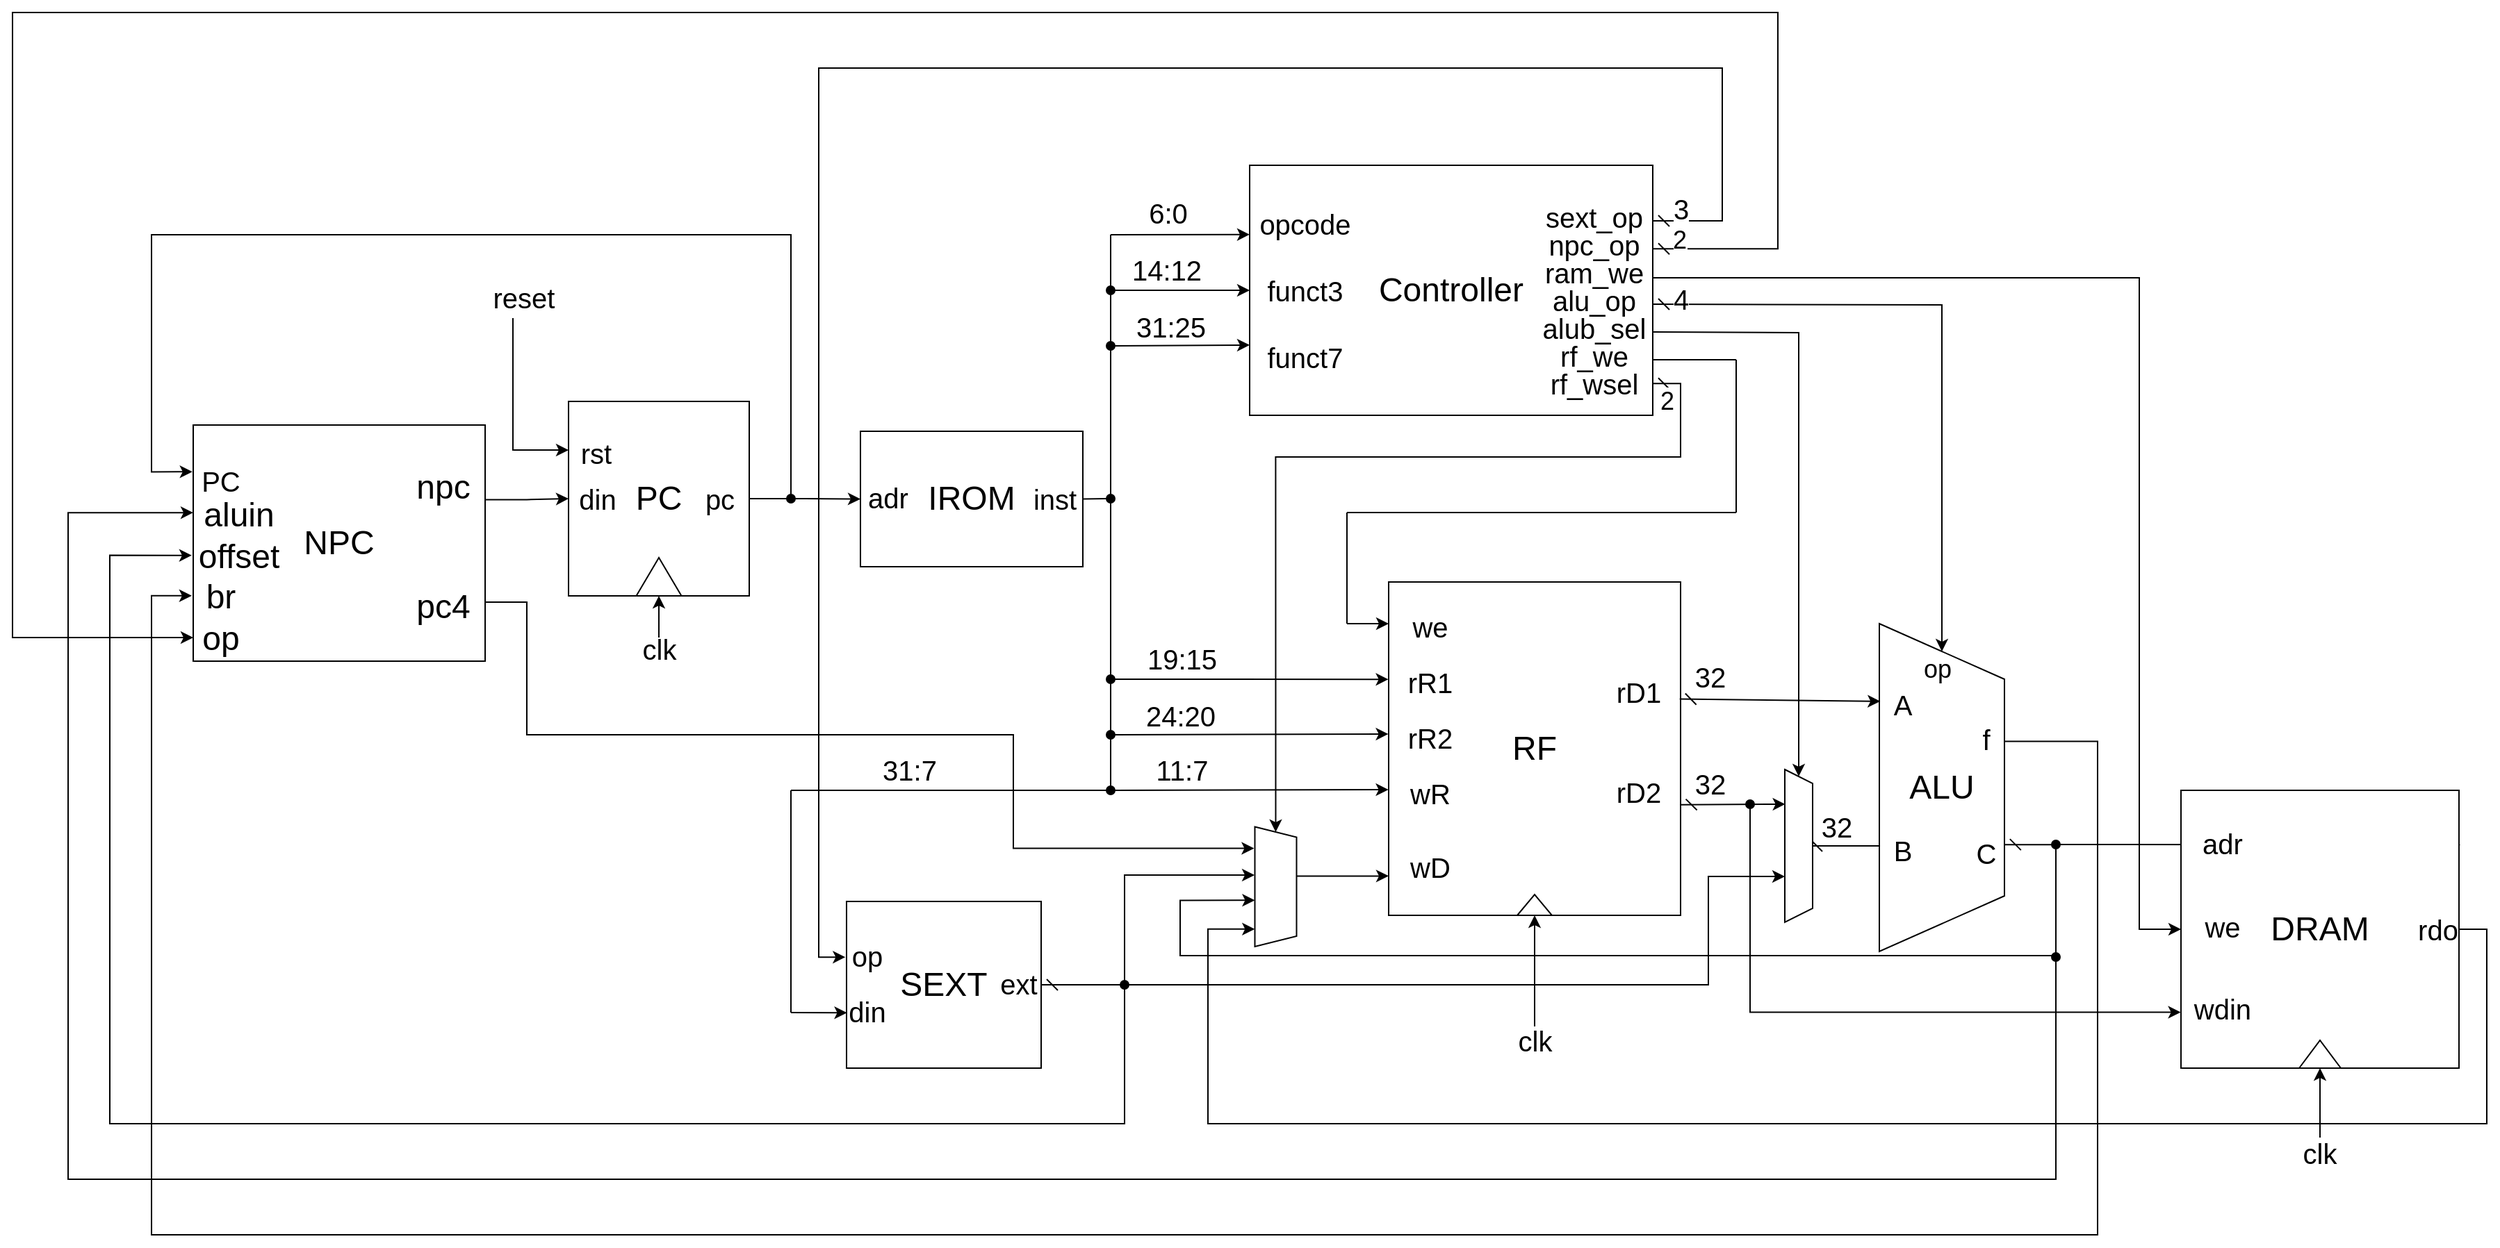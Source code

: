 <mxfile version="21.6.2" type="device">
  <diagram name="第 1 页" id="z_PtKLMlxQIDmonjEBnW">
    <mxGraphModel dx="2298" dy="1337" grid="1" gridSize="10" guides="1" tooltips="1" connect="1" arrows="1" fold="1" page="1" pageScale="1" pageWidth="2336" pageHeight="1654" math="0" shadow="0">
      <root>
        <mxCell id="0" />
        <mxCell id="1" parent="0" />
        <mxCell id="6GQvzPRbgIQKS9411y36-8" style="edgeStyle=orthogonalEdgeStyle;rounded=0;orthogonalLoop=1;jettySize=auto;html=1;entryX=0;entryY=0.5;entryDx=0;entryDy=0;exitX=0.997;exitY=0.316;exitDx=0;exitDy=0;exitPerimeter=0;" parent="1" source="6GQvzPRbgIQKS9411y36-2" target="6GQvzPRbgIQKS9411y36-5" edge="1">
          <mxGeometry relative="1" as="geometry">
            <mxPoint x="390" y="370" as="sourcePoint" />
          </mxGeometry>
        </mxCell>
        <mxCell id="6GQvzPRbgIQKS9411y36-7" value="" style="group" parent="1" vertex="1" connectable="0">
          <mxGeometry x="560" y="320" width="139" height="140" as="geometry" />
        </mxCell>
        <mxCell id="6GQvzPRbgIQKS9411y36-10" style="edgeStyle=orthogonalEdgeStyle;rounded=0;orthogonalLoop=1;jettySize=auto;html=1;exitX=1;exitY=0.5;exitDx=0;exitDy=0;" parent="6GQvzPRbgIQKS9411y36-7" source="6GQvzPRbgIQKS9411y36-5" edge="1">
          <mxGeometry relative="1" as="geometry">
            <mxPoint x="130.176" y="70.118" as="targetPoint" />
          </mxGeometry>
        </mxCell>
        <mxCell id="6GQvzPRbgIQKS9411y36-5" value="&lt;font style=&quot;font-size: 24px;&quot;&gt;PC&lt;/font&gt;" style="rounded=0;whiteSpace=wrap;html=1;" parent="6GQvzPRbgIQKS9411y36-7" vertex="1">
          <mxGeometry width="130" height="140" as="geometry" />
        </mxCell>
        <mxCell id="6GQvzPRbgIQKS9411y36-6" value="" style="triangle;whiteSpace=wrap;html=1;rotation=-90;" parent="6GQvzPRbgIQKS9411y36-7" vertex="1">
          <mxGeometry x="51.25" y="110" width="27.5" height="32.5" as="geometry" />
        </mxCell>
        <mxCell id="6GQvzPRbgIQKS9411y36-34" value="&lt;font style=&quot;font-size: 20px;&quot;&gt;din&lt;/font&gt;" style="text;html=1;strokeColor=none;fillColor=none;align=center;verticalAlign=middle;whiteSpace=wrap;rounded=0;" parent="6GQvzPRbgIQKS9411y36-7" vertex="1">
          <mxGeometry x="-8.75" y="55" width="60" height="30" as="geometry" />
        </mxCell>
        <mxCell id="6GQvzPRbgIQKS9411y36-35" value="&lt;font style=&quot;font-size: 20px;&quot;&gt;pc&lt;/font&gt;" style="text;html=1;strokeColor=none;fillColor=none;align=center;verticalAlign=middle;whiteSpace=wrap;rounded=0;" parent="6GQvzPRbgIQKS9411y36-7" vertex="1">
          <mxGeometry x="79" y="55" width="60" height="30" as="geometry" />
        </mxCell>
        <mxCell id="6GQvzPRbgIQKS9411y36-9" value="&lt;font style=&quot;font-size: 24px;&quot;&gt;IROM&lt;/font&gt;" style="rounded=0;whiteSpace=wrap;html=1;" parent="1" vertex="1">
          <mxGeometry x="770" y="341.5" width="160" height="97.5" as="geometry" />
        </mxCell>
        <mxCell id="6GQvzPRbgIQKS9411y36-11" value="" style="edgeStyle=orthogonalEdgeStyle;rounded=0;orthogonalLoop=1;jettySize=auto;html=1;" parent="1" source="6GQvzPRbgIQKS9411y36-5" target="6GQvzPRbgIQKS9411y36-9" edge="1">
          <mxGeometry relative="1" as="geometry" />
        </mxCell>
        <mxCell id="6GQvzPRbgIQKS9411y36-13" value="" style="endArrow=classic;html=1;rounded=0;edgeStyle=orthogonalEdgeStyle;entryX=-0.003;entryY=0.198;entryDx=0;entryDy=0;entryPerimeter=0;startArrow=oval;startFill=1;" parent="1" target="6GQvzPRbgIQKS9411y36-2" edge="1">
          <mxGeometry width="50" height="50" relative="1" as="geometry">
            <mxPoint x="720" y="390" as="sourcePoint" />
            <mxPoint x="230" y="270" as="targetPoint" />
            <Array as="points">
              <mxPoint x="720" y="200" />
              <mxPoint x="260" y="200" />
              <mxPoint x="260" y="371" />
            </Array>
          </mxGeometry>
        </mxCell>
        <mxCell id="6GQvzPRbgIQKS9411y36-14" value="" style="endArrow=classic;html=1;rounded=0;entryX=-0.005;entryY=0.552;entryDx=0;entryDy=0;entryPerimeter=0;edgeStyle=orthogonalEdgeStyle;" parent="1" target="6GQvzPRbgIQKS9411y36-2" edge="1">
          <mxGeometry width="50" height="50" relative="1" as="geometry">
            <mxPoint x="960" y="740" as="sourcePoint" />
            <mxPoint x="220" y="360" as="targetPoint" />
            <Array as="points">
              <mxPoint x="960" y="840" />
              <mxPoint x="230" y="840" />
              <mxPoint x="230" y="431" />
            </Array>
          </mxGeometry>
        </mxCell>
        <mxCell id="6GQvzPRbgIQKS9411y36-15" value="" style="endArrow=classic;html=1;rounded=0;edgeStyle=orthogonalEdgeStyle;exitX=1;exitY=0.334;exitDx=0;exitDy=0;exitPerimeter=0;startArrow=dash;startFill=0;" parent="1" source="kU-_FVk9JHTEXMWnnN7E-1" edge="1">
          <mxGeometry width="50" height="50" relative="1" as="geometry">
            <mxPoint x="1480" y="210" as="sourcePoint" />
            <mxPoint x="290" y="490" as="targetPoint" />
            <Array as="points">
              <mxPoint x="1430" y="210" />
              <mxPoint x="1430" y="40" />
              <mxPoint x="160" y="40" />
              <mxPoint x="160" y="490" />
            </Array>
          </mxGeometry>
        </mxCell>
        <mxCell id="zNF0i5-EFTVFY3dPYjrF-10" value="2" style="edgeLabel;html=1;align=center;verticalAlign=middle;resizable=0;points=[];fontSize=18;" parent="6GQvzPRbgIQKS9411y36-15" vertex="1" connectable="0">
          <mxGeometry x="-0.979" relative="1" as="geometry">
            <mxPoint x="-3" y="-6" as="offset" />
          </mxGeometry>
        </mxCell>
        <mxCell id="6GQvzPRbgIQKS9411y36-16" value="" style="endArrow=classic;html=1;rounded=0;entryX=-0.005;entryY=0.723;entryDx=0;entryDy=0;entryPerimeter=0;edgeStyle=orthogonalEdgeStyle;exitX=0.359;exitY=0.001;exitDx=0;exitDy=0;exitPerimeter=0;" parent="1" source="rz7ka_7LxreLIK_kCy7e-50" target="6GQvzPRbgIQKS9411y36-2" edge="1">
          <mxGeometry width="50" height="50" relative="1" as="geometry">
            <mxPoint x="1730" y="560" as="sourcePoint" />
            <mxPoint x="220" y="390" as="targetPoint" />
            <Array as="points">
              <mxPoint x="1660" y="565" />
              <mxPoint x="1660" y="920" />
              <mxPoint x="260" y="920" />
              <mxPoint x="260" y="460" />
            </Array>
          </mxGeometry>
        </mxCell>
        <mxCell id="6GQvzPRbgIQKS9411y36-21" value="" style="endArrow=classic;html=1;rounded=0;edgeStyle=orthogonalEdgeStyle;startArrow=oval;startFill=1;entryX=0;entryY=0.371;entryDx=0;entryDy=0;entryPerimeter=0;" parent="1" target="6GQvzPRbgIQKS9411y36-2" edge="1">
          <mxGeometry width="50" height="50" relative="1" as="geometry">
            <mxPoint x="1630" y="720" as="sourcePoint" />
            <mxPoint x="180" y="380" as="targetPoint" />
            <Array as="points">
              <mxPoint x="1630" y="880" />
              <mxPoint x="200" y="880" />
              <mxPoint x="200" y="400" />
            </Array>
          </mxGeometry>
        </mxCell>
        <mxCell id="6GQvzPRbgIQKS9411y36-27" value="" style="endArrow=classic;html=1;rounded=0;edgeStyle=orthogonalEdgeStyle;exitX=1;exitY=0.75;exitDx=0;exitDy=0;entryX=0.18;entryY=1.018;entryDx=0;entryDy=0;entryPerimeter=0;" parent="1" source="6GQvzPRbgIQKS9411y36-2" target="kU-_FVk9JHTEXMWnnN7E-41" edge="1">
          <mxGeometry width="50" height="50" relative="1" as="geometry">
            <mxPoint x="300" y="640" as="sourcePoint" />
            <mxPoint x="1040" y="640" as="targetPoint" />
            <Array as="points">
              <mxPoint x="530" y="465" />
              <mxPoint x="530" y="560" />
              <mxPoint x="880" y="560" />
              <mxPoint x="880" y="642" />
            </Array>
          </mxGeometry>
        </mxCell>
        <mxCell id="6GQvzPRbgIQKS9411y36-31" value="" style="endArrow=classic;html=1;rounded=0;edgeStyle=orthogonalEdgeStyle;entryX=0;entryY=0.25;entryDx=0;entryDy=0;" parent="1" target="6GQvzPRbgIQKS9411y36-5" edge="1">
          <mxGeometry width="50" height="50" relative="1" as="geometry">
            <mxPoint x="520" y="260" as="sourcePoint" />
            <mxPoint x="570" y="210" as="targetPoint" />
            <Array as="points">
              <mxPoint x="520" y="355" />
            </Array>
          </mxGeometry>
        </mxCell>
        <mxCell id="6GQvzPRbgIQKS9411y36-32" value="&lt;font style=&quot;font-size: 20px;&quot;&gt;reset&lt;/font&gt;" style="text;html=1;strokeColor=none;fillColor=none;align=center;verticalAlign=middle;whiteSpace=wrap;rounded=0;" parent="1" vertex="1">
          <mxGeometry x="498" y="230" width="60" height="30" as="geometry" />
        </mxCell>
        <mxCell id="6GQvzPRbgIQKS9411y36-33" value="&lt;font style=&quot;font-size: 20px;&quot;&gt;rst&lt;/font&gt;" style="text;html=1;strokeColor=none;fillColor=none;align=center;verticalAlign=middle;whiteSpace=wrap;rounded=0;" parent="1" vertex="1">
          <mxGeometry x="550" y="342" width="60" height="30" as="geometry" />
        </mxCell>
        <mxCell id="6GQvzPRbgIQKS9411y36-36" value="&lt;font style=&quot;font-size: 20px;&quot;&gt;adr&lt;/font&gt;" style="text;html=1;strokeColor=none;fillColor=none;align=center;verticalAlign=middle;whiteSpace=wrap;rounded=0;" parent="1" vertex="1">
          <mxGeometry x="760" y="374" width="60" height="30" as="geometry" />
        </mxCell>
        <mxCell id="6GQvzPRbgIQKS9411y36-37" value="&lt;font style=&quot;font-size: 20px;&quot;&gt;inst&lt;/font&gt;" style="text;html=1;strokeColor=none;fillColor=none;align=center;verticalAlign=middle;whiteSpace=wrap;rounded=0;" parent="1" vertex="1">
          <mxGeometry x="880" y="375" width="60" height="30" as="geometry" />
        </mxCell>
        <mxCell id="6GQvzPRbgIQKS9411y36-40" value="" style="endArrow=classic;html=1;rounded=0;entryX=0;entryY=0.5;entryDx=0;entryDy=0;exitX=0.5;exitY=0;exitDx=0;exitDy=0;" parent="1" source="6GQvzPRbgIQKS9411y36-41" target="6GQvzPRbgIQKS9411y36-6" edge="1">
          <mxGeometry width="50" height="50" relative="1" as="geometry">
            <mxPoint x="625" y="500" as="sourcePoint" />
            <mxPoint x="660" y="530" as="targetPoint" />
          </mxGeometry>
        </mxCell>
        <mxCell id="6GQvzPRbgIQKS9411y36-41" value="&lt;font style=&quot;font-size: 20px;&quot;&gt;clk&lt;/font&gt;" style="text;html=1;strokeColor=none;fillColor=none;align=center;verticalAlign=middle;whiteSpace=wrap;rounded=0;" parent="1" vertex="1">
          <mxGeometry x="612.5" y="490" width="25" height="15" as="geometry" />
        </mxCell>
        <mxCell id="kU-_FVk9JHTEXMWnnN7E-1" value="&lt;font style=&quot;font-size: 24px;&quot;&gt;Controller&lt;/font&gt;" style="rounded=0;whiteSpace=wrap;html=1;" parent="1" vertex="1">
          <mxGeometry x="1050" y="150" width="290" height="180" as="geometry" />
        </mxCell>
        <mxCell id="kU-_FVk9JHTEXMWnnN7E-2" value="&lt;font style=&quot;font-size: 24px;&quot;&gt;RF&lt;/font&gt;" style="rounded=0;whiteSpace=wrap;html=1;" parent="1" vertex="1">
          <mxGeometry x="1150" y="450" width="210" height="240" as="geometry" />
        </mxCell>
        <mxCell id="kU-_FVk9JHTEXMWnnN7E-3" value="" style="endArrow=oval;html=1;rounded=0;endFill=1;exitX=1;exitY=0.5;exitDx=0;exitDy=0;" parent="1" source="6GQvzPRbgIQKS9411y36-9" edge="1">
          <mxGeometry width="50" height="50" relative="1" as="geometry">
            <mxPoint x="930" y="390.77" as="sourcePoint" />
            <mxPoint x="950" y="390" as="targetPoint" />
          </mxGeometry>
        </mxCell>
        <mxCell id="kU-_FVk9JHTEXMWnnN7E-4" value="" style="endArrow=none;html=1;rounded=0;" parent="1" edge="1">
          <mxGeometry width="50" height="50" relative="1" as="geometry">
            <mxPoint x="950" y="600" as="sourcePoint" />
            <mxPoint x="950" y="200" as="targetPoint" />
          </mxGeometry>
        </mxCell>
        <mxCell id="kU-_FVk9JHTEXMWnnN7E-5" value="" style="endArrow=classic;html=1;rounded=0;entryX=0;entryY=0.277;entryDx=0;entryDy=0;entryPerimeter=0;" parent="1" target="kU-_FVk9JHTEXMWnnN7E-1" edge="1">
          <mxGeometry width="50" height="50" relative="1" as="geometry">
            <mxPoint x="950" y="200" as="sourcePoint" />
            <mxPoint x="1000" y="150" as="targetPoint" />
          </mxGeometry>
        </mxCell>
        <mxCell id="kU-_FVk9JHTEXMWnnN7E-8" value="6:0" style="edgeLabel;html=1;align=center;verticalAlign=middle;resizable=0;points=[];fontSize=20;" parent="kU-_FVk9JHTEXMWnnN7E-5" vertex="1" connectable="0">
          <mxGeometry x="-0.229" relative="1" as="geometry">
            <mxPoint x="2" y="-16" as="offset" />
          </mxGeometry>
        </mxCell>
        <mxCell id="kU-_FVk9JHTEXMWnnN7E-6" value="" style="endArrow=classic;html=1;rounded=0;entryX=0;entryY=0.5;entryDx=0;entryDy=0;startArrow=oval;startFill=1;" parent="1" target="kU-_FVk9JHTEXMWnnN7E-1" edge="1">
          <mxGeometry width="50" height="50" relative="1" as="geometry">
            <mxPoint x="950" y="240" as="sourcePoint" />
            <mxPoint x="1030" y="240" as="targetPoint" />
          </mxGeometry>
        </mxCell>
        <mxCell id="kU-_FVk9JHTEXMWnnN7E-10" value="14:12" style="edgeLabel;html=1;align=center;verticalAlign=middle;resizable=0;points=[];fontSize=20;" parent="kU-_FVk9JHTEXMWnnN7E-6" vertex="1" connectable="0">
          <mxGeometry x="-0.206" y="-1" relative="1" as="geometry">
            <mxPoint y="-16" as="offset" />
          </mxGeometry>
        </mxCell>
        <mxCell id="kU-_FVk9JHTEXMWnnN7E-7" value="" style="endArrow=classic;html=1;rounded=0;entryX=0;entryY=0.719;entryDx=0;entryDy=0;entryPerimeter=0;startArrow=oval;startFill=1;" parent="1" target="kU-_FVk9JHTEXMWnnN7E-1" edge="1">
          <mxGeometry width="50" height="50" relative="1" as="geometry">
            <mxPoint x="950" y="280" as="sourcePoint" />
            <mxPoint x="1030" y="250" as="targetPoint" />
          </mxGeometry>
        </mxCell>
        <mxCell id="kU-_FVk9JHTEXMWnnN7E-11" value="31:25" style="edgeLabel;html=1;align=center;verticalAlign=middle;resizable=0;points=[];fontSize=20;" parent="kU-_FVk9JHTEXMWnnN7E-7" vertex="1" connectable="0">
          <mxGeometry x="-0.245" y="1" relative="1" as="geometry">
            <mxPoint x="5" y="-13" as="offset" />
          </mxGeometry>
        </mxCell>
        <mxCell id="kU-_FVk9JHTEXMWnnN7E-12" value="" style="endArrow=classic;html=1;rounded=0;entryX=-0.001;entryY=0.292;entryDx=0;entryDy=0;entryPerimeter=0;startArrow=oval;startFill=1;" parent="1" target="kU-_FVk9JHTEXMWnnN7E-2" edge="1">
          <mxGeometry width="50" height="50" relative="1" as="geometry">
            <mxPoint x="950" y="520" as="sourcePoint" />
            <mxPoint x="1030" y="520" as="targetPoint" />
          </mxGeometry>
        </mxCell>
        <mxCell id="kU-_FVk9JHTEXMWnnN7E-15" value="19:15" style="edgeLabel;html=1;align=center;verticalAlign=middle;resizable=0;points=[];fontSize=20;" parent="kU-_FVk9JHTEXMWnnN7E-12" vertex="1" connectable="0">
          <mxGeometry x="-0.184" y="1" relative="1" as="geometry">
            <mxPoint x="-31" y="-14" as="offset" />
          </mxGeometry>
        </mxCell>
        <mxCell id="kU-_FVk9JHTEXMWnnN7E-13" value="" style="endArrow=classic;html=1;rounded=0;entryX=-0.001;entryY=0.456;entryDx=0;entryDy=0;entryPerimeter=0;startArrow=oval;startFill=1;" parent="1" target="kU-_FVk9JHTEXMWnnN7E-2" edge="1">
          <mxGeometry width="50" height="50" relative="1" as="geometry">
            <mxPoint x="950" y="560" as="sourcePoint" />
            <mxPoint x="1000" y="510" as="targetPoint" />
          </mxGeometry>
        </mxCell>
        <mxCell id="kU-_FVk9JHTEXMWnnN7E-16" value="24:20" style="edgeLabel;html=1;align=center;verticalAlign=middle;resizable=0;points=[];fontSize=20;" parent="kU-_FVk9JHTEXMWnnN7E-13" vertex="1" connectable="0">
          <mxGeometry x="-0.242" relative="1" as="geometry">
            <mxPoint x="-26" y="-14" as="offset" />
          </mxGeometry>
        </mxCell>
        <mxCell id="kU-_FVk9JHTEXMWnnN7E-14" value="" style="endArrow=classic;html=1;rounded=0;entryX=-0.001;entryY=0.623;entryDx=0;entryDy=0;entryPerimeter=0;startArrow=oval;startFill=1;" parent="1" target="kU-_FVk9JHTEXMWnnN7E-2" edge="1">
          <mxGeometry width="50" height="50" relative="1" as="geometry">
            <mxPoint x="950" y="600" as="sourcePoint" />
            <mxPoint x="1000" y="550" as="targetPoint" />
          </mxGeometry>
        </mxCell>
        <mxCell id="kU-_FVk9JHTEXMWnnN7E-17" value="11:7" style="edgeLabel;html=1;align=center;verticalAlign=middle;resizable=0;points=[];fontSize=20;" parent="kU-_FVk9JHTEXMWnnN7E-14" vertex="1" connectable="0">
          <mxGeometry x="-0.216" y="-1" relative="1" as="geometry">
            <mxPoint x="-28" y="-16" as="offset" />
          </mxGeometry>
        </mxCell>
        <mxCell id="kU-_FVk9JHTEXMWnnN7E-18" value="&lt;font style=&quot;font-size: 24px;&quot;&gt;SEXT&lt;/font&gt;" style="rounded=0;whiteSpace=wrap;html=1;" parent="1" vertex="1">
          <mxGeometry x="760" y="680" width="140" height="120" as="geometry" />
        </mxCell>
        <mxCell id="kU-_FVk9JHTEXMWnnN7E-19" value="" style="endArrow=none;html=1;rounded=0;" parent="1" edge="1">
          <mxGeometry width="50" height="50" relative="1" as="geometry">
            <mxPoint x="720" y="600" as="sourcePoint" />
            <mxPoint x="950" y="600" as="targetPoint" />
          </mxGeometry>
        </mxCell>
        <mxCell id="kU-_FVk9JHTEXMWnnN7E-22" value="31:7" style="edgeLabel;html=1;align=center;verticalAlign=middle;resizable=0;points=[];fontSize=20;" parent="kU-_FVk9JHTEXMWnnN7E-19" vertex="1" connectable="0">
          <mxGeometry x="-0.123" y="-1" relative="1" as="geometry">
            <mxPoint x="-16" y="-16" as="offset" />
          </mxGeometry>
        </mxCell>
        <mxCell id="kU-_FVk9JHTEXMWnnN7E-20" value="" style="endArrow=none;html=1;rounded=0;" parent="1" edge="1">
          <mxGeometry width="50" height="50" relative="1" as="geometry">
            <mxPoint x="720" y="760" as="sourcePoint" />
            <mxPoint x="720" y="600" as="targetPoint" />
          </mxGeometry>
        </mxCell>
        <mxCell id="kU-_FVk9JHTEXMWnnN7E-21" value="" style="endArrow=classic;html=1;rounded=0;entryX=0.002;entryY=0.668;entryDx=0;entryDy=0;entryPerimeter=0;" parent="1" target="kU-_FVk9JHTEXMWnnN7E-18" edge="1">
          <mxGeometry width="50" height="50" relative="1" as="geometry">
            <mxPoint x="720" y="760" as="sourcePoint" />
            <mxPoint x="770" y="710" as="targetPoint" />
          </mxGeometry>
        </mxCell>
        <mxCell id="rz7ka_7LxreLIK_kCy7e-60" value="" style="endArrow=classic;html=1;rounded=0;entryX=0.237;entryY=0.993;entryDx=0;entryDy=0;entryPerimeter=0;exitX=0.997;exitY=0.351;exitDx=0;exitDy=0;exitPerimeter=0;startArrow=dash;startFill=0;" parent="1" source="kU-_FVk9JHTEXMWnnN7E-2" target="rz7ka_7LxreLIK_kCy7e-50" edge="1">
          <mxGeometry width="50" height="50" relative="1" as="geometry">
            <mxPoint x="1500" y="532" as="sourcePoint" />
            <mxPoint x="1490" y="480" as="targetPoint" />
          </mxGeometry>
        </mxCell>
        <mxCell id="rz7ka_7LxreLIK_kCy7e-61" value="32" style="edgeLabel;html=1;align=center;verticalAlign=middle;resizable=0;points=[];fontSize=20;" parent="rz7ka_7LxreLIK_kCy7e-60" vertex="1" connectable="0">
          <mxGeometry x="-0.198" y="-1" relative="1" as="geometry">
            <mxPoint x="-37" y="-18" as="offset" />
          </mxGeometry>
        </mxCell>
        <mxCell id="rz7ka_7LxreLIK_kCy7e-62" value="" style="endArrow=classic;html=1;rounded=0;entryX=0.343;entryY=1;entryDx=0;entryDy=0;entryPerimeter=0;exitX=0.5;exitY=0.25;exitDx=0;exitDy=0;exitPerimeter=0;startArrow=dash;startFill=0;" parent="1" source="rz7ka_7LxreLIK_kCy7e-72" edge="1">
          <mxGeometry width="50" height="50" relative="1" as="geometry">
            <mxPoint x="1500" y="640" as="sourcePoint" />
            <mxPoint x="1583" y="640" as="targetPoint" />
          </mxGeometry>
        </mxCell>
        <mxCell id="rz7ka_7LxreLIK_kCy7e-63" value="32" style="edgeLabel;html=1;align=center;verticalAlign=middle;resizable=0;points=[];fontSize=20;" parent="rz7ka_7LxreLIK_kCy7e-62" vertex="1" connectable="0">
          <mxGeometry x="-0.198" y="-1" relative="1" as="geometry">
            <mxPoint x="-32" y="-15" as="offset" />
          </mxGeometry>
        </mxCell>
        <mxCell id="rz7ka_7LxreLIK_kCy7e-66" value="" style="endArrow=classic;html=1;rounded=0;edgeStyle=orthogonalEdgeStyle;entryX=0.77;entryY=1.001;entryDx=0;entryDy=0;entryPerimeter=0;startArrow=dash;startFill=0;exitX=0.674;exitY=0.001;exitDx=0;exitDy=0;exitPerimeter=0;" parent="1" source="rz7ka_7LxreLIK_kCy7e-50" edge="1">
          <mxGeometry width="50" height="50" relative="1" as="geometry">
            <mxPoint x="1630" y="639" as="sourcePoint" />
            <mxPoint x="1053.72" y="679.15" as="targetPoint" />
            <Array as="points">
              <mxPoint x="1630" y="639" />
              <mxPoint x="1630" y="719" />
              <mxPoint x="1000" y="719" />
              <mxPoint x="1000" y="679" />
            </Array>
          </mxGeometry>
        </mxCell>
        <mxCell id="rz7ka_7LxreLIK_kCy7e-67" value="32" style="edgeLabel;html=1;align=center;verticalAlign=middle;resizable=0;points=[];fontSize=20;" parent="rz7ka_7LxreLIK_kCy7e-66" vertex="1" connectable="0">
          <mxGeometry x="0.303" y="-3" relative="1" as="geometry">
            <mxPoint x="320" y="-94" as="offset" />
          </mxGeometry>
        </mxCell>
        <mxCell id="rz7ka_7LxreLIK_kCy7e-72" value="" style="shape=trapezoid;perimeter=trapezoidPerimeter;whiteSpace=wrap;html=1;fixedSize=1;size=10;rotation=90;" parent="1" vertex="1">
          <mxGeometry x="1390" y="630" width="110" height="20" as="geometry" />
        </mxCell>
        <mxCell id="rz7ka_7LxreLIK_kCy7e-74" value="" style="endArrow=classic;html=1;rounded=0;entryX=0.227;entryY=0.984;entryDx=0;entryDy=0;entryPerimeter=0;exitX=0.999;exitY=0.668;exitDx=0;exitDy=0;exitPerimeter=0;startArrow=dash;startFill=0;" parent="1" source="kU-_FVk9JHTEXMWnnN7E-2" target="rz7ka_7LxreLIK_kCy7e-72" edge="1">
          <mxGeometry width="50" height="50" relative="1" as="geometry">
            <mxPoint x="1400" y="610" as="sourcePoint" />
            <mxPoint x="1470" y="610" as="targetPoint" />
          </mxGeometry>
        </mxCell>
        <mxCell id="rz7ka_7LxreLIK_kCy7e-75" value="32" style="edgeLabel;html=1;align=center;verticalAlign=middle;resizable=0;points=[];fontSize=20;" parent="rz7ka_7LxreLIK_kCy7e-74" vertex="1" connectable="0">
          <mxGeometry x="-0.198" y="-1" relative="1" as="geometry">
            <mxPoint x="-10" y="-16" as="offset" />
          </mxGeometry>
        </mxCell>
        <mxCell id="kU-_FVk9JHTEXMWnnN7E-23" value="" style="endArrow=classic;html=1;rounded=0;exitX=1;exitY=0.5;exitDx=0;exitDy=0;startArrow=dash;startFill=0;edgeStyle=orthogonalEdgeStyle;entryX=0.7;entryY=1;entryDx=0;entryDy=0;entryPerimeter=0;endFill=1;" parent="1" source="kU-_FVk9JHTEXMWnnN7E-18" target="rz7ka_7LxreLIK_kCy7e-72" edge="1">
          <mxGeometry width="50" height="50" relative="1" as="geometry">
            <mxPoint x="940" y="740" as="sourcePoint" />
            <mxPoint x="1400" y="740" as="targetPoint" />
            <Array as="points">
              <mxPoint x="1380" y="740" />
              <mxPoint x="1380" y="662" />
            </Array>
          </mxGeometry>
        </mxCell>
        <mxCell id="kU-_FVk9JHTEXMWnnN7E-25" value="" style="endArrow=classic;html=1;rounded=0;edgeStyle=orthogonalEdgeStyle;endFill=1;entryX=-0.006;entryY=0.334;entryDx=0;entryDy=0;entryPerimeter=0;startArrow=dash;startFill=0;" parent="1" target="kU-_FVk9JHTEXMWnnN7E-18" edge="1">
          <mxGeometry width="50" height="50" relative="1" as="geometry">
            <mxPoint x="1340" y="190" as="sourcePoint" />
            <mxPoint x="760" y="650" as="targetPoint" />
            <Array as="points">
              <mxPoint x="1390" y="190" />
              <mxPoint x="1390" y="80" />
              <mxPoint x="740" y="80" />
              <mxPoint x="740" y="720" />
            </Array>
          </mxGeometry>
        </mxCell>
        <mxCell id="kU-_FVk9JHTEXMWnnN7E-72" value="&lt;font style=&quot;font-size: 20px;&quot;&gt;3&lt;/font&gt;" style="edgeLabel;html=1;align=center;verticalAlign=middle;resizable=0;points=[];" parent="kU-_FVk9JHTEXMWnnN7E-25" vertex="1" connectable="0">
          <mxGeometry x="0.891" y="1" relative="1" as="geometry">
            <mxPoint x="619" y="-478" as="offset" />
          </mxGeometry>
        </mxCell>
        <mxCell id="kU-_FVk9JHTEXMWnnN7E-27" value="" style="endArrow=classic;html=1;rounded=0;endFill=1;edgeStyle=orthogonalEdgeStyle;entryX=0;entryY=0.5;entryDx=0;entryDy=0;" parent="1" target="kU-_FVk9JHTEXMWnnN7E-55" edge="1">
          <mxGeometry width="50" height="50" relative="1" as="geometry">
            <mxPoint x="1340" y="230" as="sourcePoint" />
            <mxPoint x="1480" y="230" as="targetPoint" />
            <Array as="points">
              <mxPoint x="1690" y="231" />
              <mxPoint x="1690" y="700" />
            </Array>
          </mxGeometry>
        </mxCell>
        <mxCell id="kU-_FVk9JHTEXMWnnN7E-28" value="" style="endArrow=classic;html=1;rounded=0;endFill=1;edgeStyle=orthogonalEdgeStyle;entryX=0;entryY=0.5;entryDx=0;entryDy=0;startArrow=dash;startFill=0;" parent="1" target="rz7ka_7LxreLIK_kCy7e-50" edge="1">
          <mxGeometry width="50" height="50" relative="1" as="geometry">
            <mxPoint x="1340" y="250" as="sourcePoint" />
            <mxPoint x="1630" y="430" as="targetPoint" />
          </mxGeometry>
        </mxCell>
        <mxCell id="kU-_FVk9JHTEXMWnnN7E-49" value="4" style="edgeLabel;html=1;align=center;verticalAlign=middle;resizable=0;points=[];fontSize=20;" parent="kU-_FVk9JHTEXMWnnN7E-28" vertex="1" connectable="0">
          <mxGeometry x="0.693" y="-2" relative="1" as="geometry">
            <mxPoint x="-186" y="-184" as="offset" />
          </mxGeometry>
        </mxCell>
        <mxCell id="kU-_FVk9JHTEXMWnnN7E-29" value="" style="endArrow=classic;html=1;rounded=0;endFill=1;edgeStyle=orthogonalEdgeStyle;entryX=0;entryY=0.5;entryDx=0;entryDy=0;startArrow=none;startFill=0;" parent="1" target="rz7ka_7LxreLIK_kCy7e-72" edge="1">
          <mxGeometry width="50" height="50" relative="1" as="geometry">
            <mxPoint x="1340" y="270" as="sourcePoint" />
            <mxPoint x="1530" y="270" as="targetPoint" />
          </mxGeometry>
        </mxCell>
        <mxCell id="kU-_FVk9JHTEXMWnnN7E-30" value="" style="endArrow=none;html=1;rounded=0;" parent="1" edge="1">
          <mxGeometry width="50" height="50" relative="1" as="geometry">
            <mxPoint x="1340" y="290" as="sourcePoint" />
            <mxPoint x="1400" y="290" as="targetPoint" />
          </mxGeometry>
        </mxCell>
        <mxCell id="kU-_FVk9JHTEXMWnnN7E-32" value="&lt;font style=&quot;font-size: 20px;&quot;&gt;opcode&lt;br&gt;&lt;br&gt;funct3&lt;br&gt;&lt;br&gt;funct7&lt;/font&gt;" style="text;html=1;strokeColor=none;fillColor=none;align=center;verticalAlign=middle;whiteSpace=wrap;rounded=0;" parent="1" vertex="1">
          <mxGeometry x="1060" y="162.5" width="60" height="155" as="geometry" />
        </mxCell>
        <mxCell id="kU-_FVk9JHTEXMWnnN7E-33" value="&lt;p style=&quot;line-height: 0%; font-size: 20px;&quot;&gt;&lt;span style=&quot;background-color: initial;&quot;&gt;sext_op&lt;/span&gt;&lt;br&gt;&lt;/p&gt;&lt;p style=&quot;line-height: 0%; font-size: 20px;&quot;&gt;&lt;font style=&quot;font-size: 20px;&quot;&gt;npc_op&lt;/font&gt;&lt;/p&gt;&lt;p style=&quot;line-height: 0%; font-size: 20px;&quot;&gt;&lt;font style=&quot;font-size: 20px;&quot;&gt;ram_we&lt;/font&gt;&lt;/p&gt;&lt;p style=&quot;line-height: 0%; font-size: 20px;&quot;&gt;&lt;font style=&quot;font-size: 20px;&quot;&gt;alu_op&lt;/font&gt;&lt;/p&gt;&lt;p style=&quot;line-height: 0%; font-size: 20px;&quot;&gt;&lt;font style=&quot;font-size: 20px;&quot;&gt;alub_sel&lt;/font&gt;&lt;/p&gt;&lt;p style=&quot;line-height: 0%; font-size: 20px;&quot;&gt;&lt;font style=&quot;font-size: 20px;&quot;&gt;rf_we&lt;/font&gt;&lt;/p&gt;&lt;p style=&quot;line-height: 0%; font-size: 20px;&quot;&gt;&lt;font style=&quot;font-size: 20px;&quot;&gt;rf_wsel&lt;/font&gt;&lt;br&gt;&lt;/p&gt;" style="text;html=1;strokeColor=none;fillColor=none;align=center;verticalAlign=middle;whiteSpace=wrap;rounded=0;" parent="1" vertex="1">
          <mxGeometry x="1267.5" y="157" width="60" height="180" as="geometry" />
        </mxCell>
        <mxCell id="kU-_FVk9JHTEXMWnnN7E-35" value="&lt;font style=&quot;font-size: 20px;&quot;&gt;&lt;font style=&quot;font-size: 20px;&quot;&gt;rD1&lt;br&gt;&lt;/font&gt;&lt;br&gt;&lt;br&gt;rD2&lt;/font&gt;" style="text;html=1;strokeColor=none;fillColor=none;align=center;verticalAlign=middle;whiteSpace=wrap;rounded=0;" parent="1" vertex="1">
          <mxGeometry x="1300" y="507" width="60" height="115" as="geometry" />
        </mxCell>
        <mxCell id="kU-_FVk9JHTEXMWnnN7E-36" value="" style="endArrow=classic;html=1;rounded=0;" parent="1" edge="1">
          <mxGeometry width="50" height="50" relative="1" as="geometry">
            <mxPoint x="1120" y="480" as="sourcePoint" />
            <mxPoint x="1150" y="480" as="targetPoint" />
          </mxGeometry>
        </mxCell>
        <mxCell id="kU-_FVk9JHTEXMWnnN7E-37" value="" style="endArrow=none;html=1;rounded=0;" parent="1" edge="1">
          <mxGeometry width="50" height="50" relative="1" as="geometry">
            <mxPoint x="1120" y="480" as="sourcePoint" />
            <mxPoint x="1120" y="400" as="targetPoint" />
          </mxGeometry>
        </mxCell>
        <mxCell id="kU-_FVk9JHTEXMWnnN7E-38" value="" style="endArrow=none;html=1;rounded=0;" parent="1" edge="1">
          <mxGeometry width="50" height="50" relative="1" as="geometry">
            <mxPoint x="1120" y="400" as="sourcePoint" />
            <mxPoint x="1400" y="400" as="targetPoint" />
          </mxGeometry>
        </mxCell>
        <mxCell id="kU-_FVk9JHTEXMWnnN7E-39" value="" style="endArrow=none;html=1;rounded=0;" parent="1" edge="1">
          <mxGeometry width="50" height="50" relative="1" as="geometry">
            <mxPoint x="1400" y="400" as="sourcePoint" />
            <mxPoint x="1400" y="290" as="targetPoint" />
          </mxGeometry>
        </mxCell>
        <mxCell id="kU-_FVk9JHTEXMWnnN7E-41" value="" style="shape=trapezoid;perimeter=trapezoidPerimeter;whiteSpace=wrap;html=1;fixedSize=1;rotation=90;size=7.5;" parent="1" vertex="1">
          <mxGeometry x="1025.62" y="654.37" width="86.25" height="30" as="geometry" />
        </mxCell>
        <mxCell id="kU-_FVk9JHTEXMWnnN7E-42" value="" style="endArrow=classic;html=1;rounded=0;entryX=0;entryY=0.5;entryDx=0;entryDy=0;edgeStyle=orthogonalEdgeStyle;exitX=1;exitY=0.873;exitDx=0;exitDy=0;exitPerimeter=0;startArrow=dash;startFill=0;" parent="1" source="kU-_FVk9JHTEXMWnnN7E-1" target="kU-_FVk9JHTEXMWnnN7E-41" edge="1">
          <mxGeometry width="50" height="50" relative="1" as="geometry">
            <mxPoint x="1070" y="360" as="sourcePoint" />
            <mxPoint x="1090" y="390" as="targetPoint" />
            <Array as="points">
              <mxPoint x="1360" y="307" />
              <mxPoint x="1360" y="360" />
              <mxPoint x="1069" y="360" />
            </Array>
          </mxGeometry>
        </mxCell>
        <mxCell id="zNF0i5-EFTVFY3dPYjrF-11" value="&lt;font style=&quot;font-size: 18px;&quot;&gt;2&lt;/font&gt;" style="edgeLabel;html=1;align=center;verticalAlign=middle;resizable=0;points=[];" parent="kU-_FVk9JHTEXMWnnN7E-42" vertex="1" connectable="0">
          <mxGeometry x="-0.89" y="2" relative="1" as="geometry">
            <mxPoint x="-12" y="-2" as="offset" />
          </mxGeometry>
        </mxCell>
        <mxCell id="kU-_FVk9JHTEXMWnnN7E-45" value="" style="endArrow=classic;html=1;rounded=0;exitX=0.412;exitY=-0.002;exitDx=0;exitDy=0;entryX=0;entryY=0.882;entryDx=0;entryDy=0;entryPerimeter=0;exitPerimeter=0;" parent="1" source="kU-_FVk9JHTEXMWnnN7E-41" target="kU-_FVk9JHTEXMWnnN7E-2" edge="1">
          <mxGeometry width="50" height="50" relative="1" as="geometry">
            <mxPoint x="1110" y="670" as="sourcePoint" />
            <mxPoint x="1160" y="620" as="targetPoint" />
          </mxGeometry>
        </mxCell>
        <mxCell id="kU-_FVk9JHTEXMWnnN7E-46" value="" style="endArrow=classic;html=1;rounded=0;entryX=0.403;entryY=1.007;entryDx=0;entryDy=0;edgeStyle=orthogonalEdgeStyle;startArrow=oval;startFill=1;entryPerimeter=0;" parent="1" target="kU-_FVk9JHTEXMWnnN7E-41" edge="1">
          <mxGeometry width="50" height="50" relative="1" as="geometry">
            <mxPoint x="960" y="740" as="sourcePoint" />
            <mxPoint x="990" y="660" as="targetPoint" />
            <Array as="points">
              <mxPoint x="960" y="661" />
            </Array>
          </mxGeometry>
        </mxCell>
        <mxCell id="kU-_FVk9JHTEXMWnnN7E-47" value="&lt;p style=&quot;line-height: 200%; font-size: 20px;&quot;&gt;op&lt;br&gt;din&lt;/p&gt;" style="text;html=1;strokeColor=none;fillColor=none;align=center;verticalAlign=middle;whiteSpace=wrap;rounded=0;" parent="1" vertex="1">
          <mxGeometry x="745" y="704" width="60" height="70" as="geometry" />
        </mxCell>
        <mxCell id="kU-_FVk9JHTEXMWnnN7E-48" value="&lt;font style=&quot;font-size: 20px;&quot;&gt;ext&lt;/font&gt;" style="text;html=1;strokeColor=none;fillColor=none;align=center;verticalAlign=middle;whiteSpace=wrap;rounded=0;" parent="1" vertex="1">
          <mxGeometry x="874" y="731" width="20" height="16" as="geometry" />
        </mxCell>
        <mxCell id="kU-_FVk9JHTEXMWnnN7E-51" value="&lt;p style=&quot;line-height: 100%; font-size: 20px;&quot;&gt;we&lt;br&gt;&lt;br&gt;rR1&lt;br&gt;&lt;br&gt;rR2&lt;br&gt;&lt;br&gt;wR&lt;br&gt;&lt;/p&gt;" style="text;html=1;strokeColor=none;fillColor=none;align=center;verticalAlign=middle;whiteSpace=wrap;rounded=0;" parent="1" vertex="1">
          <mxGeometry x="1150" y="457" width="60" height="170" as="geometry" />
        </mxCell>
        <mxCell id="kU-_FVk9JHTEXMWnnN7E-53" value="&lt;font style=&quot;font-size: 20px;&quot;&gt;wD&lt;/font&gt;" style="text;html=1;strokeColor=none;fillColor=none;align=center;verticalAlign=middle;whiteSpace=wrap;rounded=0;" parent="1" vertex="1">
          <mxGeometry x="1150" y="640" width="60" height="30" as="geometry" />
        </mxCell>
        <mxCell id="kU-_FVk9JHTEXMWnnN7E-56" value="" style="endArrow=classic;html=1;rounded=0;entryX=0;entryY=0.196;entryDx=0;entryDy=0;entryPerimeter=0;startArrow=oval;startFill=1;" parent="1" edge="1">
          <mxGeometry width="50" height="50" relative="1" as="geometry">
            <mxPoint x="1630" y="639" as="sourcePoint" />
            <mxPoint x="1921" y="639.2" as="targetPoint" />
          </mxGeometry>
        </mxCell>
        <mxCell id="kU-_FVk9JHTEXMWnnN7E-57" value="" style="endArrow=classic;html=1;rounded=0;entryX=-0.001;entryY=0.799;entryDx=0;entryDy=0;entryPerimeter=0;edgeStyle=orthogonalEdgeStyle;startArrow=oval;startFill=1;" parent="1" target="kU-_FVk9JHTEXMWnnN7E-55" edge="1">
          <mxGeometry width="50" height="50" relative="1" as="geometry">
            <mxPoint x="1410" y="610" as="sourcePoint" />
            <mxPoint x="1920" y="760" as="targetPoint" />
            <Array as="points">
              <mxPoint x="1410" y="610" />
              <mxPoint x="1410" y="760" />
            </Array>
          </mxGeometry>
        </mxCell>
        <mxCell id="kU-_FVk9JHTEXMWnnN7E-61" value="" style="group" parent="1" vertex="1" connectable="0">
          <mxGeometry x="1720" y="600" width="200" height="200" as="geometry" />
        </mxCell>
        <mxCell id="kU-_FVk9JHTEXMWnnN7E-55" value="&lt;font style=&quot;font-size: 24px;&quot;&gt;DRAM&lt;/font&gt;" style="rounded=0;whiteSpace=wrap;html=1;" parent="kU-_FVk9JHTEXMWnnN7E-61" vertex="1">
          <mxGeometry width="200" height="200" as="geometry" />
        </mxCell>
        <mxCell id="kU-_FVk9JHTEXMWnnN7E-60" value="" style="triangle;whiteSpace=wrap;html=1;rotation=-90;" parent="kU-_FVk9JHTEXMWnnN7E-61" vertex="1">
          <mxGeometry x="90" y="175" width="20" height="30" as="geometry" />
        </mxCell>
        <mxCell id="kU-_FVk9JHTEXMWnnN7E-58" value="&lt;p style=&quot;line-height: 140%;&quot;&gt;&lt;font style=&quot;font-size: 20px;&quot;&gt;adr&lt;br&gt;&lt;br&gt;&lt;br&gt;we&lt;br&gt;&lt;br&gt;&lt;br&gt;wdin&lt;/font&gt;&lt;/p&gt;" style="text;html=1;strokeColor=none;fillColor=none;align=center;verticalAlign=middle;whiteSpace=wrap;rounded=0;" parent="kU-_FVk9JHTEXMWnnN7E-61" vertex="1">
          <mxGeometry y="27.5" width="60" height="145" as="geometry" />
        </mxCell>
        <mxCell id="kU-_FVk9JHTEXMWnnN7E-71" value="&lt;font style=&quot;font-size: 20px;&quot;&gt;rdo&lt;/font&gt;" style="text;html=1;strokeColor=none;fillColor=none;align=center;verticalAlign=middle;whiteSpace=wrap;rounded=0;" parent="kU-_FVk9JHTEXMWnnN7E-61" vertex="1">
          <mxGeometry x="170" y="90" width="30" height="20" as="geometry" />
        </mxCell>
        <mxCell id="kU-_FVk9JHTEXMWnnN7E-64" value="" style="edgeStyle=orthogonalEdgeStyle;rounded=0;orthogonalLoop=1;jettySize=auto;html=1;" parent="1" source="kU-_FVk9JHTEXMWnnN7E-63" target="kU-_FVk9JHTEXMWnnN7E-60" edge="1">
          <mxGeometry relative="1" as="geometry" />
        </mxCell>
        <mxCell id="kU-_FVk9JHTEXMWnnN7E-63" value="&lt;font style=&quot;font-size: 20px;&quot;&gt;clk&lt;/font&gt;" style="text;html=1;strokeColor=none;fillColor=none;align=center;verticalAlign=middle;whiteSpace=wrap;rounded=0;" parent="1" vertex="1">
          <mxGeometry x="1810" y="850" width="20" height="22" as="geometry" />
        </mxCell>
        <mxCell id="kU-_FVk9JHTEXMWnnN7E-69" value="" style="endArrow=classic;html=1;rounded=0;exitX=1;exitY=0.5;exitDx=0;exitDy=0;edgeStyle=orthogonalEdgeStyle;entryX=0.854;entryY=1.003;entryDx=0;entryDy=0;entryPerimeter=0;" parent="1" source="kU-_FVk9JHTEXMWnnN7E-55" target="kU-_FVk9JHTEXMWnnN7E-41" edge="1">
          <mxGeometry width="50" height="50" relative="1" as="geometry">
            <mxPoint x="2190" y="720" as="sourcePoint" />
            <mxPoint x="1050" y="700" as="targetPoint" />
            <Array as="points">
              <mxPoint x="1940" y="700" />
              <mxPoint x="1940" y="840" />
              <mxPoint x="1020" y="840" />
              <mxPoint x="1020" y="700" />
            </Array>
          </mxGeometry>
        </mxCell>
        <mxCell id="zNF0i5-EFTVFY3dPYjrF-3" value="" style="triangle;whiteSpace=wrap;html=1;rotation=-90;" parent="1" vertex="1">
          <mxGeometry x="1247.5" y="670" width="15" height="25" as="geometry" />
        </mxCell>
        <mxCell id="zNF0i5-EFTVFY3dPYjrF-4" value="" style="endArrow=classic;html=1;rounded=0;entryX=0;entryY=0.5;entryDx=0;entryDy=0;exitX=0.5;exitY=0;exitDx=0;exitDy=0;" parent="1" source="zNF0i5-EFTVFY3dPYjrF-5" target="zNF0i5-EFTVFY3dPYjrF-3" edge="1">
          <mxGeometry width="50" height="50" relative="1" as="geometry">
            <mxPoint x="1255" y="750" as="sourcePoint" />
            <mxPoint x="1270" y="750" as="targetPoint" />
          </mxGeometry>
        </mxCell>
        <mxCell id="zNF0i5-EFTVFY3dPYjrF-5" value="&lt;font style=&quot;font-size: 20px;&quot;&gt;clk&lt;/font&gt;" style="text;html=1;strokeColor=none;fillColor=none;align=center;verticalAlign=middle;whiteSpace=wrap;rounded=0;" parent="1" vertex="1">
          <mxGeometry x="1242.5" y="770" width="25" height="20" as="geometry" />
        </mxCell>
        <mxCell id="zNF0i5-EFTVFY3dPYjrF-8" value="" style="group" parent="1" vertex="1" connectable="0">
          <mxGeometry x="280" y="337" width="220" height="170" as="geometry" />
        </mxCell>
        <mxCell id="6GQvzPRbgIQKS9411y36-2" value="&lt;font style=&quot;font-size: 24px;&quot;&gt;NPC&lt;/font&gt;" style="rounded=0;whiteSpace=wrap;html=1;" parent="zNF0i5-EFTVFY3dPYjrF-8" vertex="1">
          <mxGeometry x="10" width="210" height="170" as="geometry" />
        </mxCell>
        <mxCell id="6GQvzPRbgIQKS9411y36-23" value="&lt;font style=&quot;font-size: 20px;&quot;&gt;PC&lt;/font&gt;" style="text;html=1;strokeColor=none;fillColor=none;align=center;verticalAlign=middle;whiteSpace=wrap;rounded=0;" parent="zNF0i5-EFTVFY3dPYjrF-8" vertex="1">
          <mxGeometry y="24.5" width="60" height="30" as="geometry" />
        </mxCell>
        <mxCell id="6GQvzPRbgIQKS9411y36-24" value="&lt;font style=&quot;font-size: 24px;&quot;&gt;offset&lt;/font&gt;" style="text;html=1;strokeColor=none;fillColor=none;align=center;verticalAlign=middle;whiteSpace=wrap;rounded=0;" parent="zNF0i5-EFTVFY3dPYjrF-8" vertex="1">
          <mxGeometry x="13" y="80" width="60" height="30" as="geometry" />
        </mxCell>
        <mxCell id="6GQvzPRbgIQKS9411y36-25" value="&lt;font style=&quot;font-size: 24px;&quot;&gt;br&lt;/font&gt;" style="text;html=1;strokeColor=none;fillColor=none;align=center;verticalAlign=middle;whiteSpace=wrap;rounded=0;" parent="zNF0i5-EFTVFY3dPYjrF-8" vertex="1">
          <mxGeometry y="109" width="60" height="30" as="geometry" />
        </mxCell>
        <mxCell id="6GQvzPRbgIQKS9411y36-26" value="&lt;font style=&quot;font-size: 24px;&quot;&gt;op&lt;/font&gt;" style="text;html=1;strokeColor=none;fillColor=none;align=center;verticalAlign=middle;whiteSpace=wrap;rounded=0;" parent="zNF0i5-EFTVFY3dPYjrF-8" vertex="1">
          <mxGeometry y="139" width="60" height="30" as="geometry" />
        </mxCell>
        <mxCell id="kU-_FVk9JHTEXMWnnN7E-59" value="&lt;font style=&quot;font-size: 24px;&quot;&gt;npc&lt;br&gt;&lt;br&gt;&lt;br&gt;pc4&lt;/font&gt;" style="text;html=1;strokeColor=none;fillColor=none;align=center;verticalAlign=middle;whiteSpace=wrap;rounded=0;" parent="zNF0i5-EFTVFY3dPYjrF-8" vertex="1">
          <mxGeometry x="160" y="33" width="60" height="110" as="geometry" />
        </mxCell>
        <mxCell id="zNF0i5-EFTVFY3dPYjrF-6" value="&lt;font style=&quot;font-size: 24px;&quot;&gt;aluin&lt;/font&gt;" style="text;html=1;strokeColor=none;fillColor=none;align=center;verticalAlign=middle;whiteSpace=wrap;rounded=0;" parent="zNF0i5-EFTVFY3dPYjrF-8" vertex="1">
          <mxGeometry x="13" y="50" width="60" height="30" as="geometry" />
        </mxCell>
        <mxCell id="3Fvi0G5CmbAH0QvH1JDg-1" value="" style="group" parent="1" vertex="1" connectable="0">
          <mxGeometry x="1490" y="480" width="120" height="236" as="geometry" />
        </mxCell>
        <mxCell id="rz7ka_7LxreLIK_kCy7e-50" value="&lt;font style=&quot;font-size: 24px;&quot;&gt;ALU&lt;/font&gt;" style="shape=trapezoid;perimeter=trapezoidPerimeter;whiteSpace=wrap;html=1;fixedSize=1;rotation=90;size=40;horizontal=0;" parent="3Fvi0G5CmbAH0QvH1JDg-1" vertex="1">
          <mxGeometry x="-60" y="73" width="236" height="90" as="geometry" />
        </mxCell>
        <mxCell id="rz7ka_7LxreLIK_kCy7e-52" value="&lt;font style=&quot;font-size: 20px;&quot;&gt;f&lt;/font&gt;" style="text;html=1;strokeColor=none;fillColor=none;align=center;verticalAlign=middle;whiteSpace=wrap;rounded=0;" parent="3Fvi0G5CmbAH0QvH1JDg-1" vertex="1">
          <mxGeometry x="80" y="73" width="20" height="20" as="geometry" />
        </mxCell>
        <mxCell id="rz7ka_7LxreLIK_kCy7e-57" value="&lt;font style=&quot;font-size: 18px;&quot;&gt;op&lt;/font&gt;" style="text;html=1;strokeColor=none;fillColor=none;align=center;verticalAlign=middle;whiteSpace=wrap;rounded=0;" parent="3Fvi0G5CmbAH0QvH1JDg-1" vertex="1">
          <mxGeometry x="50" y="28" width="10" height="10" as="geometry" />
        </mxCell>
        <mxCell id="rz7ka_7LxreLIK_kCy7e-58" value="&lt;font style=&quot;font-size: 20px;&quot;&gt;A&lt;/font&gt;" style="text;html=1;strokeColor=none;fillColor=none;align=center;verticalAlign=middle;whiteSpace=wrap;rounded=0;" parent="3Fvi0G5CmbAH0QvH1JDg-1" vertex="1">
          <mxGeometry y="43" width="60" height="30" as="geometry" />
        </mxCell>
        <mxCell id="rz7ka_7LxreLIK_kCy7e-59" value="&lt;font style=&quot;font-size: 20px;&quot;&gt;B&lt;/font&gt;" style="text;html=1;strokeColor=none;fillColor=none;align=center;verticalAlign=middle;whiteSpace=wrap;rounded=0;" parent="3Fvi0G5CmbAH0QvH1JDg-1" vertex="1">
          <mxGeometry y="148" width="60" height="30" as="geometry" />
        </mxCell>
        <mxCell id="rz7ka_7LxreLIK_kCy7e-70" value="&lt;font style=&quot;font-size: 20px;&quot;&gt;C&lt;/font&gt;" style="text;html=1;strokeColor=none;fillColor=none;align=center;verticalAlign=middle;whiteSpace=wrap;rounded=0;" parent="3Fvi0G5CmbAH0QvH1JDg-1" vertex="1">
          <mxGeometry x="60" y="150" width="60" height="30" as="geometry" />
        </mxCell>
      </root>
    </mxGraphModel>
  </diagram>
</mxfile>
